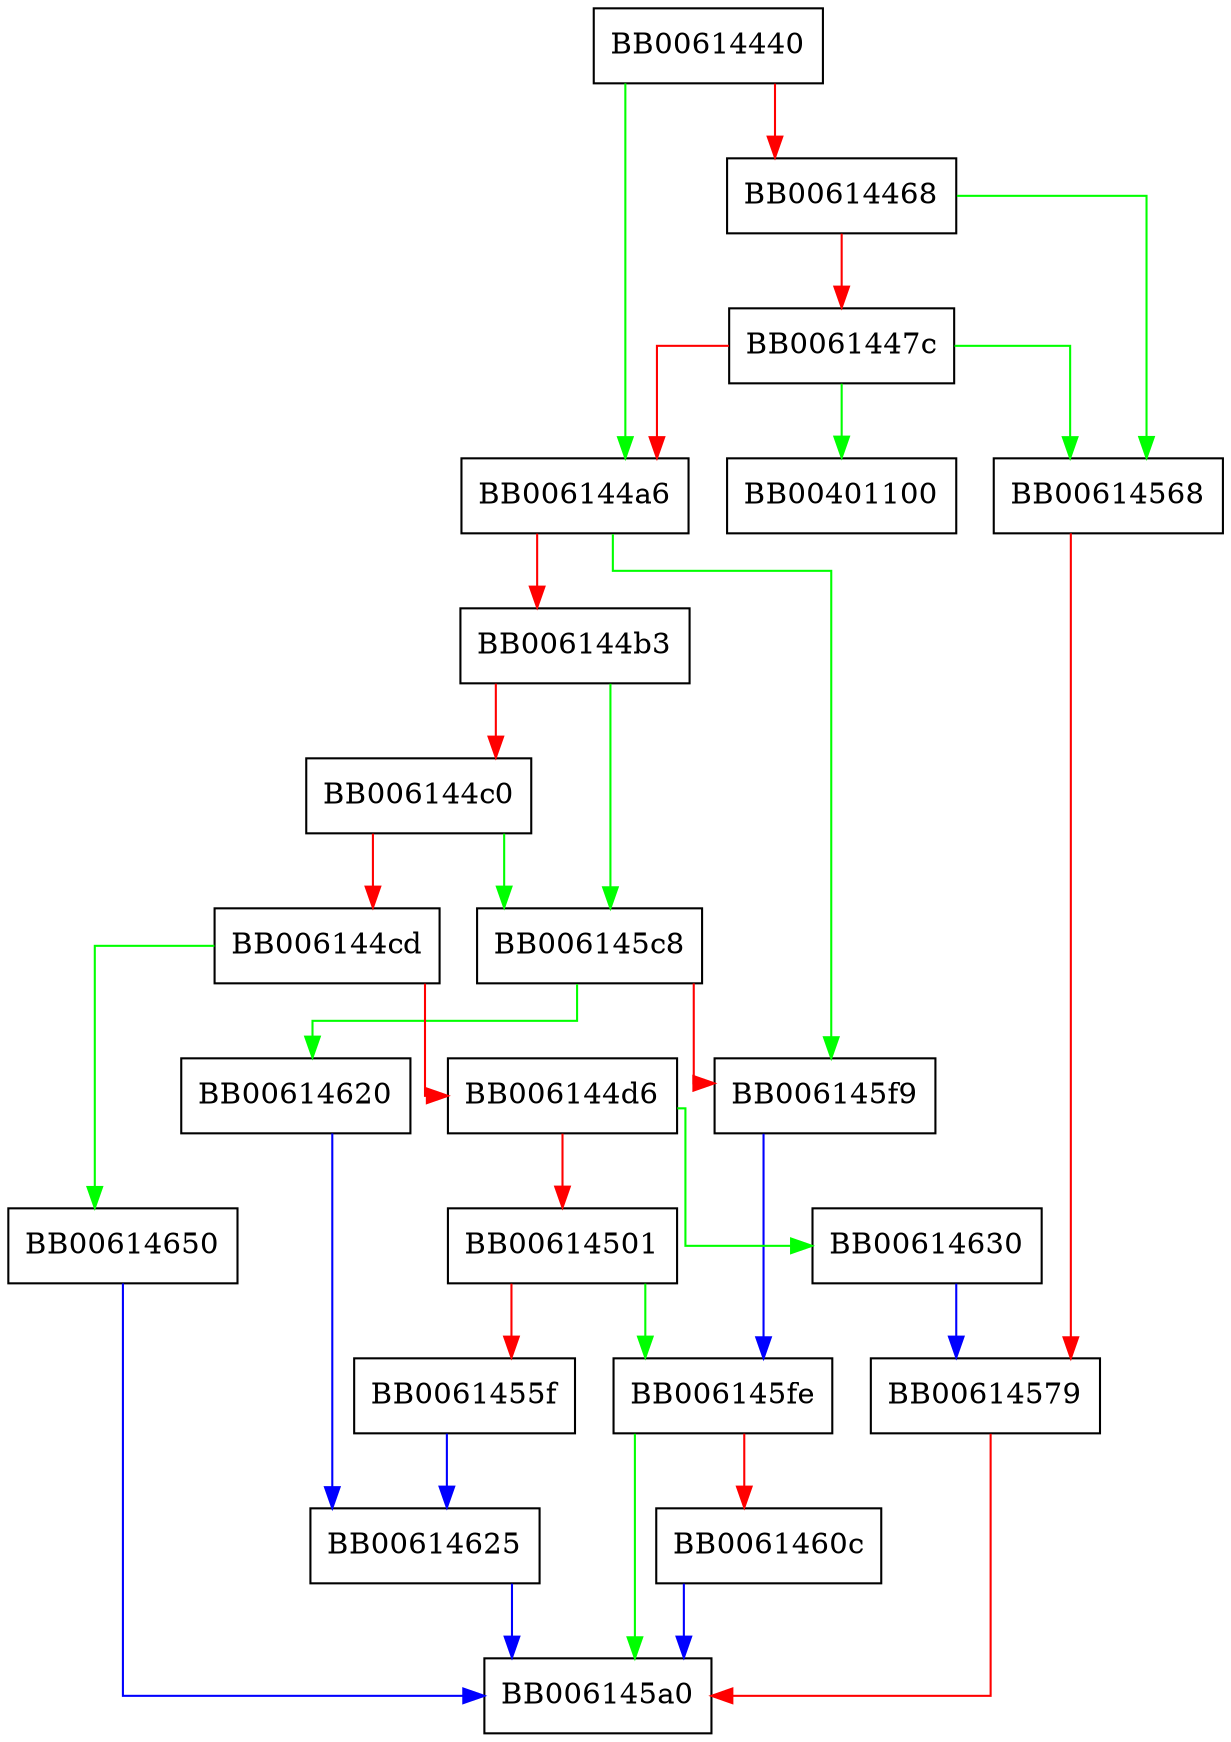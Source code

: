 digraph PEM_X509_INFO_write_bio {
  node [shape="box"];
  graph [splines=ortho];
  BB00614440 -> BB006144a6 [color="green"];
  BB00614440 -> BB00614468 [color="red"];
  BB00614468 -> BB00614568 [color="green"];
  BB00614468 -> BB0061447c [color="red"];
  BB0061447c -> BB00401100 [color="green"];
  BB0061447c -> BB00614568 [color="green"];
  BB0061447c -> BB006144a6 [color="red"];
  BB006144a6 -> BB006145f9 [color="green"];
  BB006144a6 -> BB006144b3 [color="red"];
  BB006144b3 -> BB006145c8 [color="green"];
  BB006144b3 -> BB006144c0 [color="red"];
  BB006144c0 -> BB006145c8 [color="green"];
  BB006144c0 -> BB006144cd [color="red"];
  BB006144cd -> BB00614650 [color="green"];
  BB006144cd -> BB006144d6 [color="red"];
  BB006144d6 -> BB00614630 [color="green"];
  BB006144d6 -> BB00614501 [color="red"];
  BB00614501 -> BB006145fe [color="green"];
  BB00614501 -> BB0061455f [color="red"];
  BB0061455f -> BB00614625 [color="blue"];
  BB00614568 -> BB00614579 [color="red"];
  BB00614579 -> BB006145a0 [color="red"];
  BB006145c8 -> BB00614620 [color="green"];
  BB006145c8 -> BB006145f9 [color="red"];
  BB006145f9 -> BB006145fe [color="blue"];
  BB006145fe -> BB006145a0 [color="green"];
  BB006145fe -> BB0061460c [color="red"];
  BB0061460c -> BB006145a0 [color="blue"];
  BB00614620 -> BB00614625 [color="blue"];
  BB00614625 -> BB006145a0 [color="blue"];
  BB00614630 -> BB00614579 [color="blue"];
  BB00614650 -> BB006145a0 [color="blue"];
}
